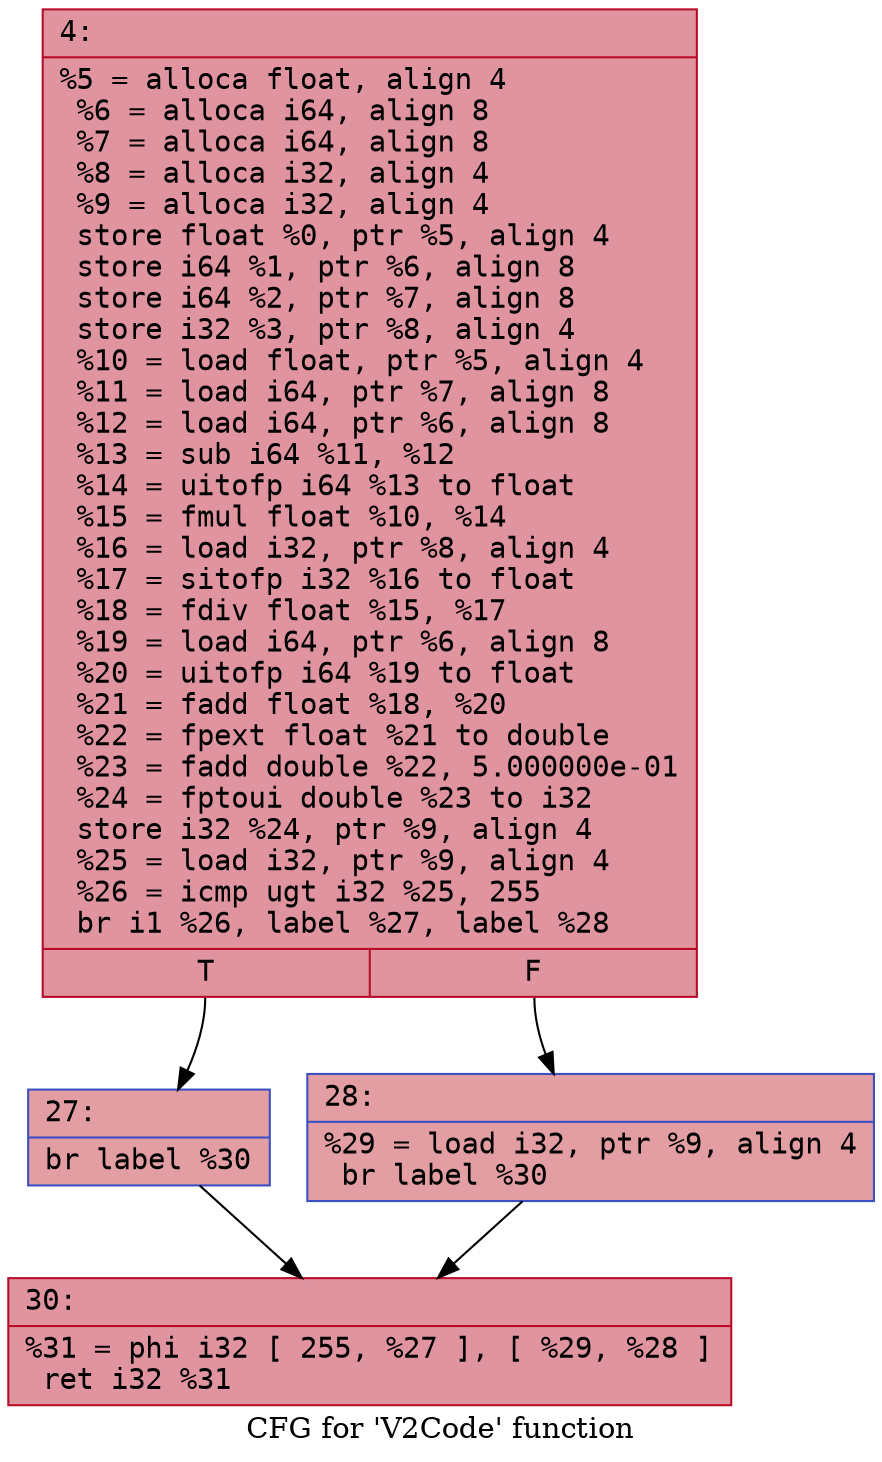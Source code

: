 digraph "CFG for 'V2Code' function" {
	label="CFG for 'V2Code' function";

	Node0x6000038939d0 [shape=record,color="#b70d28ff", style=filled, fillcolor="#b70d2870" fontname="Courier",label="{4:\l|  %5 = alloca float, align 4\l  %6 = alloca i64, align 8\l  %7 = alloca i64, align 8\l  %8 = alloca i32, align 4\l  %9 = alloca i32, align 4\l  store float %0, ptr %5, align 4\l  store i64 %1, ptr %6, align 8\l  store i64 %2, ptr %7, align 8\l  store i32 %3, ptr %8, align 4\l  %10 = load float, ptr %5, align 4\l  %11 = load i64, ptr %7, align 8\l  %12 = load i64, ptr %6, align 8\l  %13 = sub i64 %11, %12\l  %14 = uitofp i64 %13 to float\l  %15 = fmul float %10, %14\l  %16 = load i32, ptr %8, align 4\l  %17 = sitofp i32 %16 to float\l  %18 = fdiv float %15, %17\l  %19 = load i64, ptr %6, align 8\l  %20 = uitofp i64 %19 to float\l  %21 = fadd float %18, %20\l  %22 = fpext float %21 to double\l  %23 = fadd double %22, 5.000000e-01\l  %24 = fptoui double %23 to i32\l  store i32 %24, ptr %9, align 4\l  %25 = load i32, ptr %9, align 4\l  %26 = icmp ugt i32 %25, 255\l  br i1 %26, label %27, label %28\l|{<s0>T|<s1>F}}"];
	Node0x6000038939d0:s0 -> Node0x600003893a20[tooltip="4 -> 27\nProbability 50.00%" ];
	Node0x6000038939d0:s1 -> Node0x600003893a70[tooltip="4 -> 28\nProbability 50.00%" ];
	Node0x600003893a20 [shape=record,color="#3d50c3ff", style=filled, fillcolor="#be242e70" fontname="Courier",label="{27:\l|  br label %30\l}"];
	Node0x600003893a20 -> Node0x600003893ac0[tooltip="27 -> 30\nProbability 100.00%" ];
	Node0x600003893a70 [shape=record,color="#3d50c3ff", style=filled, fillcolor="#be242e70" fontname="Courier",label="{28:\l|  %29 = load i32, ptr %9, align 4\l  br label %30\l}"];
	Node0x600003893a70 -> Node0x600003893ac0[tooltip="28 -> 30\nProbability 100.00%" ];
	Node0x600003893ac0 [shape=record,color="#b70d28ff", style=filled, fillcolor="#b70d2870" fontname="Courier",label="{30:\l|  %31 = phi i32 [ 255, %27 ], [ %29, %28 ]\l  ret i32 %31\l}"];
}
